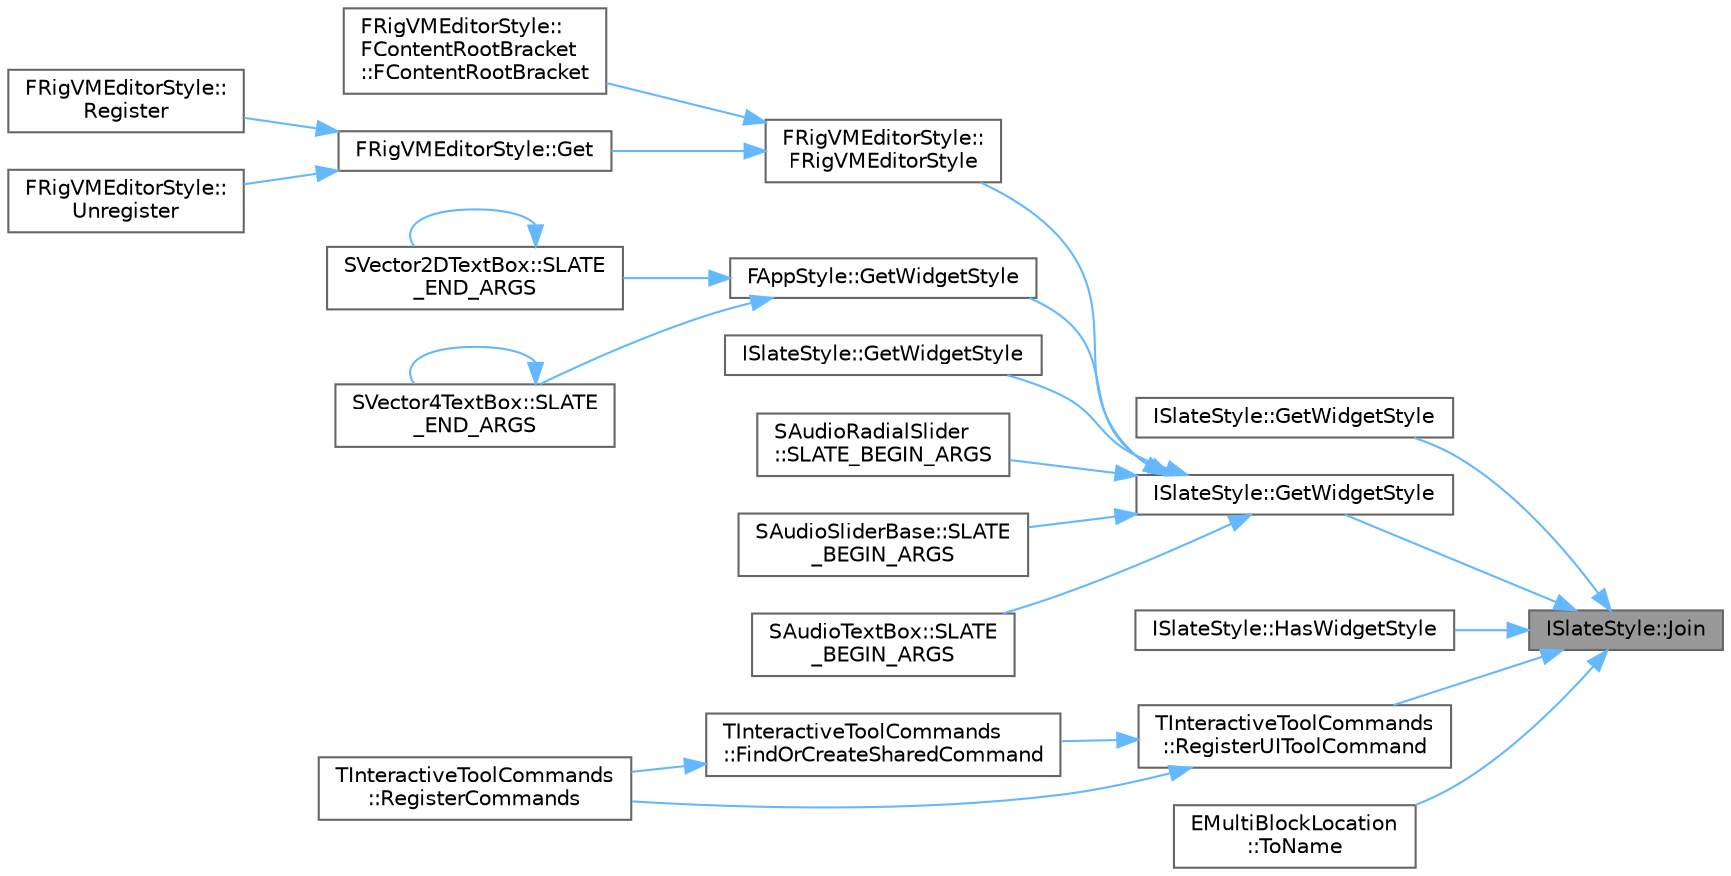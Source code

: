 digraph "ISlateStyle::Join"
{
 // INTERACTIVE_SVG=YES
 // LATEX_PDF_SIZE
  bgcolor="transparent";
  edge [fontname=Helvetica,fontsize=10,labelfontname=Helvetica,labelfontsize=10];
  node [fontname=Helvetica,fontsize=10,shape=box,height=0.2,width=0.4];
  rankdir="RL";
  Node1 [id="Node000001",label="ISlateStyle::Join",height=0.2,width=0.4,color="gray40", fillcolor="grey60", style="filled", fontcolor="black",tooltip=" "];
  Node1 -> Node2 [id="edge1_Node000001_Node000002",dir="back",color="steelblue1",style="solid",tooltip=" "];
  Node2 [id="Node000002",label="ISlateStyle::GetWidgetStyle",height=0.2,width=0.4,color="grey40", fillcolor="white", style="filled",URL="$dc/d4d/classISlateStyle.html#a8b97f942bff89299f82a21e8bee2cc9b",tooltip=" "];
  Node1 -> Node3 [id="edge2_Node000001_Node000003",dir="back",color="steelblue1",style="solid",tooltip=" "];
  Node3 [id="Node000003",label="ISlateStyle::GetWidgetStyle",height=0.2,width=0.4,color="grey40", fillcolor="white", style="filled",URL="$dc/d4d/classISlateStyle.html#a84c5102a62dc12574d946355a984635c",tooltip="Locates a widget style of a specified type and name."];
  Node3 -> Node4 [id="edge3_Node000003_Node000004",dir="back",color="steelblue1",style="solid",tooltip=" "];
  Node4 [id="Node000004",label="FRigVMEditorStyle::\lFRigVMEditorStyle",height=0.2,width=0.4,color="grey40", fillcolor="white", style="filled",URL="$d5/d7f/classFRigVMEditorStyle.html#ae0b9aadfbdacffbdc7f706b7d25a7dd8",tooltip=" "];
  Node4 -> Node5 [id="edge4_Node000004_Node000005",dir="back",color="steelblue1",style="solid",tooltip=" "];
  Node5 [id="Node000005",label="FRigVMEditorStyle::\lFContentRootBracket\l::FContentRootBracket",height=0.2,width=0.4,color="grey40", fillcolor="white", style="filled",URL="$d2/d77/classFRigVMEditorStyle_1_1FContentRootBracket.html#acb31b334996103311c298e8e84bf4cb1",tooltip=" "];
  Node4 -> Node6 [id="edge5_Node000004_Node000006",dir="back",color="steelblue1",style="solid",tooltip=" "];
  Node6 [id="Node000006",label="FRigVMEditorStyle::Get",height=0.2,width=0.4,color="grey40", fillcolor="white", style="filled",URL="$d5/d7f/classFRigVMEditorStyle.html#a39389e23a1583a8fb0b007dac85f8d4e",tooltip=" "];
  Node6 -> Node7 [id="edge6_Node000006_Node000007",dir="back",color="steelblue1",style="solid",tooltip=" "];
  Node7 [id="Node000007",label="FRigVMEditorStyle::\lRegister",height=0.2,width=0.4,color="grey40", fillcolor="white", style="filled",URL="$d5/d7f/classFRigVMEditorStyle.html#a2b262e09fa30d8c45cb39248ad2dff3c",tooltip=" "];
  Node6 -> Node8 [id="edge7_Node000006_Node000008",dir="back",color="steelblue1",style="solid",tooltip=" "];
  Node8 [id="Node000008",label="FRigVMEditorStyle::\lUnregister",height=0.2,width=0.4,color="grey40", fillcolor="white", style="filled",URL="$d5/d7f/classFRigVMEditorStyle.html#af3ff3429a034f8dbadbc29c74a7ef64b",tooltip=" "];
  Node3 -> Node9 [id="edge8_Node000003_Node000009",dir="back",color="steelblue1",style="solid",tooltip=" "];
  Node9 [id="Node000009",label="FAppStyle::GetWidgetStyle",height=0.2,width=0.4,color="grey40", fillcolor="white", style="filled",URL="$d3/d1e/classFAppStyle.html#a435f94db0818494ed96d3132af6454e3",tooltip=" "];
  Node9 -> Node10 [id="edge9_Node000009_Node000010",dir="back",color="steelblue1",style="solid",tooltip=" "];
  Node10 [id="Node000010",label="SVector2DTextBox::SLATE\l_END_ARGS",height=0.2,width=0.4,color="grey40", fillcolor="white", style="filled",URL="$d0/dc5/classSVector2DTextBox.html#aea4aafdbacb2f23b38ed22a3b7c888e2",tooltip=" "];
  Node10 -> Node10 [id="edge10_Node000010_Node000010",dir="back",color="steelblue1",style="solid",tooltip=" "];
  Node9 -> Node11 [id="edge11_Node000009_Node000011",dir="back",color="steelblue1",style="solid",tooltip=" "];
  Node11 [id="Node000011",label="SVector4TextBox::SLATE\l_END_ARGS",height=0.2,width=0.4,color="grey40", fillcolor="white", style="filled",URL="$dd/dff/classSVector4TextBox.html#aa554f0385edc4db117fdfe79702fbacb",tooltip=" "];
  Node11 -> Node11 [id="edge12_Node000011_Node000011",dir="back",color="steelblue1",style="solid",tooltip=" "];
  Node3 -> Node12 [id="edge13_Node000003_Node000012",dir="back",color="steelblue1",style="solid",tooltip=" "];
  Node12 [id="Node000012",label="ISlateStyle::GetWidgetStyle",height=0.2,width=0.4,color="grey40", fillcolor="white", style="filled",URL="$dc/d4d/classISlateStyle.html#a9bfc2441428a6ebf9ca80d6a62f52778",tooltip="Locates a widget style of a specified type and name."];
  Node3 -> Node13 [id="edge14_Node000003_Node000013",dir="back",color="steelblue1",style="solid",tooltip=" "];
  Node13 [id="Node000013",label="SAudioRadialSlider\l::SLATE_BEGIN_ARGS",height=0.2,width=0.4,color="grey40", fillcolor="white", style="filled",URL="$df/d61/classSAudioRadialSlider.html#a3d96e513bd59506c3ed276d2709386d1",tooltip=" "];
  Node3 -> Node14 [id="edge15_Node000003_Node000014",dir="back",color="steelblue1",style="solid",tooltip=" "];
  Node14 [id="Node000014",label="SAudioSliderBase::SLATE\l_BEGIN_ARGS",height=0.2,width=0.4,color="grey40", fillcolor="white", style="filled",URL="$da/d04/classSAudioSliderBase.html#aa9bc1ae5639e442563a686d6a0a04196",tooltip=" "];
  Node3 -> Node15 [id="edge16_Node000003_Node000015",dir="back",color="steelblue1",style="solid",tooltip=" "];
  Node15 [id="Node000015",label="SAudioTextBox::SLATE\l_BEGIN_ARGS",height=0.2,width=0.4,color="grey40", fillcolor="white", style="filled",URL="$d0/d1c/classSAudioTextBox.html#a78ef38fa02210fe76382af4c5a779aee",tooltip=" "];
  Node1 -> Node16 [id="edge17_Node000001_Node000016",dir="back",color="steelblue1",style="solid",tooltip=" "];
  Node16 [id="Node000016",label="ISlateStyle::HasWidgetStyle",height=0.2,width=0.4,color="grey40", fillcolor="white", style="filled",URL="$dc/d4d/classISlateStyle.html#a8f2602e8f543055c89fde7be017e8824",tooltip=" "];
  Node1 -> Node17 [id="edge18_Node000001_Node000017",dir="back",color="steelblue1",style="solid",tooltip=" "];
  Node17 [id="Node000017",label="TInteractiveToolCommands\l::RegisterUIToolCommand",height=0.2,width=0.4,color="grey40", fillcolor="white", style="filled",URL="$df/db3/classTInteractiveToolCommands.html#ab7e9086ae1419a0194bba788ae4f37a3",tooltip="Utility function that registeres a Tool Aciton as a UICommand."];
  Node17 -> Node18 [id="edge19_Node000017_Node000018",dir="back",color="steelblue1",style="solid",tooltip=" "];
  Node18 [id="Node000018",label="TInteractiveToolCommands\l::FindOrCreateSharedCommand",height=0.2,width=0.4,color="grey40", fillcolor="white", style="filled",URL="$df/db3/classTInteractiveToolCommands.html#a1c20137c56227cea9a8c8c0fcaaf3ef1",tooltip="Find or Create a UICommand for a standard Tool Action, that will be shared across Tools."];
  Node18 -> Node19 [id="edge20_Node000018_Node000019",dir="back",color="steelblue1",style="solid",tooltip=" "];
  Node19 [id="Node000019",label="TInteractiveToolCommands\l::RegisterCommands",height=0.2,width=0.4,color="grey40", fillcolor="white", style="filled",URL="$df/db3/classTInteractiveToolCommands.html#a5c4b9084ff88357556de57dec117e0ce",tooltip="Initialize commands."];
  Node17 -> Node19 [id="edge21_Node000017_Node000019",dir="back",color="steelblue1",style="solid",tooltip=" "];
  Node1 -> Node20 [id="edge22_Node000001_Node000020",dir="back",color="steelblue1",style="solid",tooltip=" "];
  Node20 [id="Node000020",label="EMultiBlockLocation\l::ToName",height=0.2,width=0.4,color="grey40", fillcolor="white", style="filled",URL="$d4/da7/namespaceEMultiBlockLocation.html#afdbc208203438d0664273e85d3f667e7",tooltip="returns the passed in style with the addition of the location information"];
}
